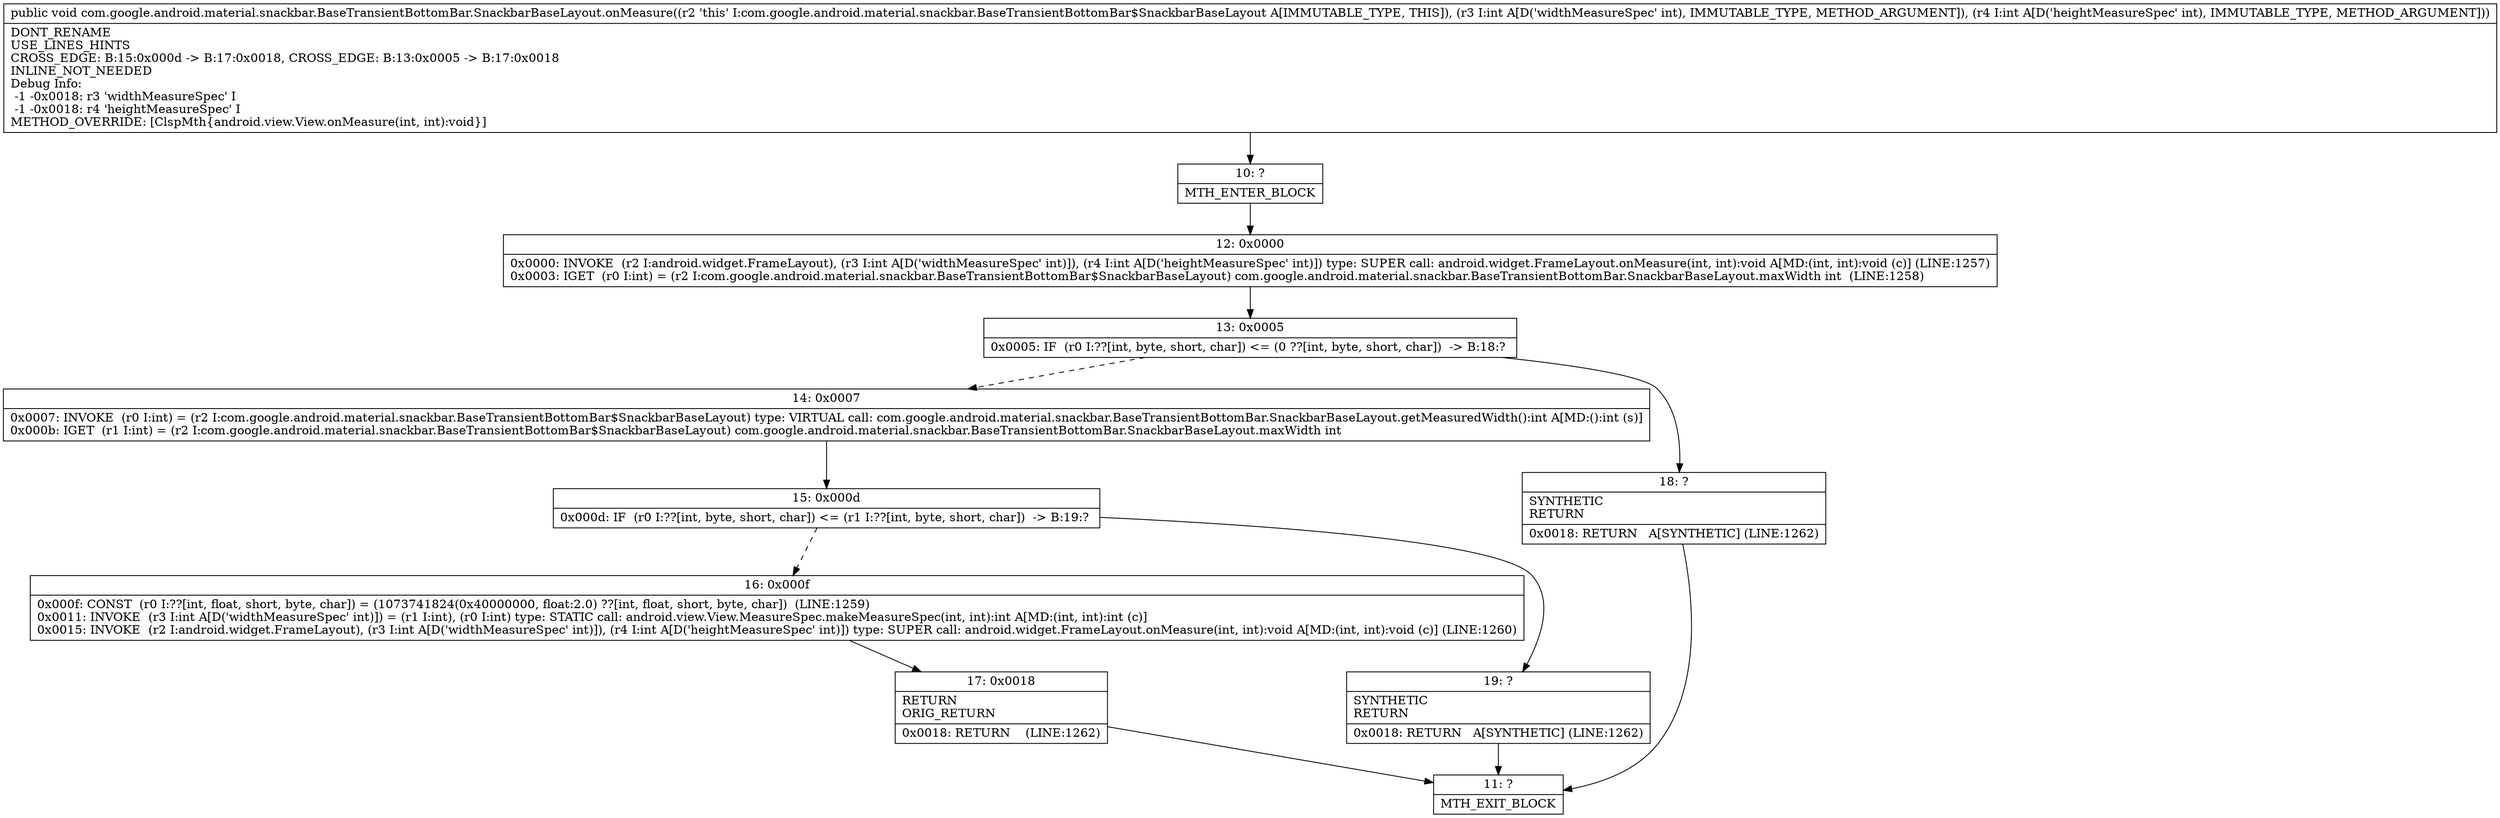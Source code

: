 digraph "CFG forcom.google.android.material.snackbar.BaseTransientBottomBar.SnackbarBaseLayout.onMeasure(II)V" {
Node_10 [shape=record,label="{10\:\ ?|MTH_ENTER_BLOCK\l}"];
Node_12 [shape=record,label="{12\:\ 0x0000|0x0000: INVOKE  (r2 I:android.widget.FrameLayout), (r3 I:int A[D('widthMeasureSpec' int)]), (r4 I:int A[D('heightMeasureSpec' int)]) type: SUPER call: android.widget.FrameLayout.onMeasure(int, int):void A[MD:(int, int):void (c)] (LINE:1257)\l0x0003: IGET  (r0 I:int) = (r2 I:com.google.android.material.snackbar.BaseTransientBottomBar$SnackbarBaseLayout) com.google.android.material.snackbar.BaseTransientBottomBar.SnackbarBaseLayout.maxWidth int  (LINE:1258)\l}"];
Node_13 [shape=record,label="{13\:\ 0x0005|0x0005: IF  (r0 I:??[int, byte, short, char]) \<= (0 ??[int, byte, short, char])  \-\> B:18:? \l}"];
Node_14 [shape=record,label="{14\:\ 0x0007|0x0007: INVOKE  (r0 I:int) = (r2 I:com.google.android.material.snackbar.BaseTransientBottomBar$SnackbarBaseLayout) type: VIRTUAL call: com.google.android.material.snackbar.BaseTransientBottomBar.SnackbarBaseLayout.getMeasuredWidth():int A[MD:():int (s)]\l0x000b: IGET  (r1 I:int) = (r2 I:com.google.android.material.snackbar.BaseTransientBottomBar$SnackbarBaseLayout) com.google.android.material.snackbar.BaseTransientBottomBar.SnackbarBaseLayout.maxWidth int \l}"];
Node_15 [shape=record,label="{15\:\ 0x000d|0x000d: IF  (r0 I:??[int, byte, short, char]) \<= (r1 I:??[int, byte, short, char])  \-\> B:19:? \l}"];
Node_16 [shape=record,label="{16\:\ 0x000f|0x000f: CONST  (r0 I:??[int, float, short, byte, char]) = (1073741824(0x40000000, float:2.0) ??[int, float, short, byte, char])  (LINE:1259)\l0x0011: INVOKE  (r3 I:int A[D('widthMeasureSpec' int)]) = (r1 I:int), (r0 I:int) type: STATIC call: android.view.View.MeasureSpec.makeMeasureSpec(int, int):int A[MD:(int, int):int (c)]\l0x0015: INVOKE  (r2 I:android.widget.FrameLayout), (r3 I:int A[D('widthMeasureSpec' int)]), (r4 I:int A[D('heightMeasureSpec' int)]) type: SUPER call: android.widget.FrameLayout.onMeasure(int, int):void A[MD:(int, int):void (c)] (LINE:1260)\l}"];
Node_17 [shape=record,label="{17\:\ 0x0018|RETURN\lORIG_RETURN\l|0x0018: RETURN    (LINE:1262)\l}"];
Node_11 [shape=record,label="{11\:\ ?|MTH_EXIT_BLOCK\l}"];
Node_19 [shape=record,label="{19\:\ ?|SYNTHETIC\lRETURN\l|0x0018: RETURN   A[SYNTHETIC] (LINE:1262)\l}"];
Node_18 [shape=record,label="{18\:\ ?|SYNTHETIC\lRETURN\l|0x0018: RETURN   A[SYNTHETIC] (LINE:1262)\l}"];
MethodNode[shape=record,label="{public void com.google.android.material.snackbar.BaseTransientBottomBar.SnackbarBaseLayout.onMeasure((r2 'this' I:com.google.android.material.snackbar.BaseTransientBottomBar$SnackbarBaseLayout A[IMMUTABLE_TYPE, THIS]), (r3 I:int A[D('widthMeasureSpec' int), IMMUTABLE_TYPE, METHOD_ARGUMENT]), (r4 I:int A[D('heightMeasureSpec' int), IMMUTABLE_TYPE, METHOD_ARGUMENT]))  | DONT_RENAME\lUSE_LINES_HINTS\lCROSS_EDGE: B:15:0x000d \-\> B:17:0x0018, CROSS_EDGE: B:13:0x0005 \-\> B:17:0x0018\lINLINE_NOT_NEEDED\lDebug Info:\l  \-1 \-0x0018: r3 'widthMeasureSpec' I\l  \-1 \-0x0018: r4 'heightMeasureSpec' I\lMETHOD_OVERRIDE: [ClspMth\{android.view.View.onMeasure(int, int):void\}]\l}"];
MethodNode -> Node_10;Node_10 -> Node_12;
Node_12 -> Node_13;
Node_13 -> Node_14[style=dashed];
Node_13 -> Node_18;
Node_14 -> Node_15;
Node_15 -> Node_16[style=dashed];
Node_15 -> Node_19;
Node_16 -> Node_17;
Node_17 -> Node_11;
Node_19 -> Node_11;
Node_18 -> Node_11;
}

